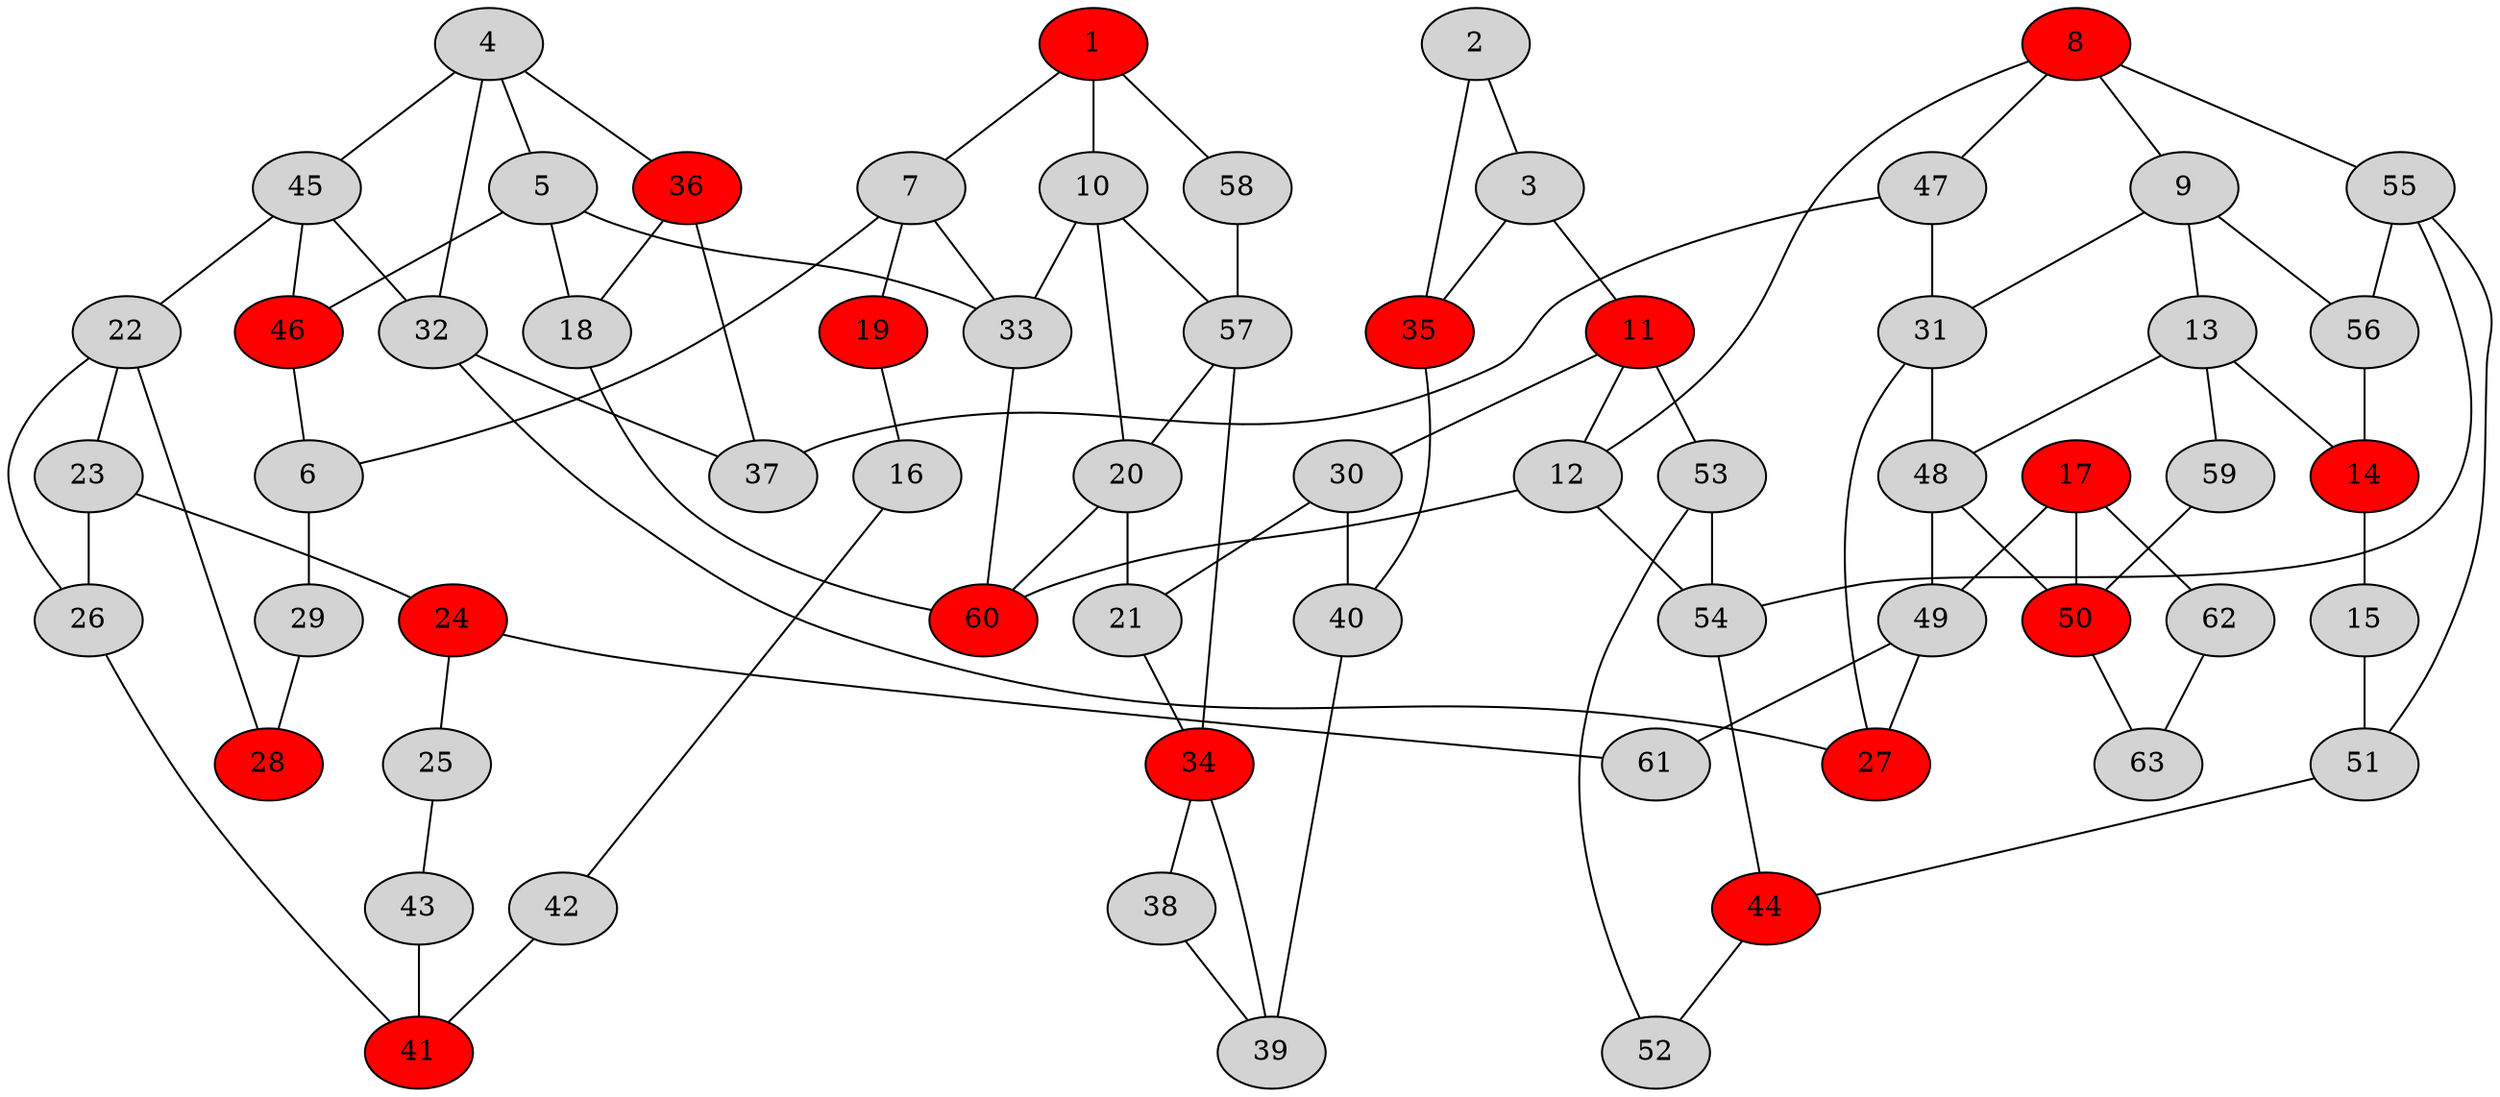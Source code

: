 graph {
	1 [fillcolor=red style=filled]
	7 [style=filled]
	10 [style=filled]
	58 [style=filled]
	2 [style=filled]
	3 [style=filled]
	35 [fillcolor=red style=filled]
	11 [fillcolor=red style=filled]
	4 [style=filled]
	45 [style=filled]
	5 [style=filled]
	32 [style=filled]
	36 [fillcolor=red style=filled]
	46 [fillcolor=red style=filled]
	33 [style=filled]
	18 [style=filled]
	6 [style=filled]
	29 [style=filled]
	19 [fillcolor=red style=filled]
	8 [fillcolor=red style=filled]
	12 [style=filled]
	9 [style=filled]
	47 [style=filled]
	55 [style=filled]
	13 [style=filled]
	31 [style=filled]
	56 [style=filled]
	57 [style=filled]
	20 [style=filled]
	53 [style=filled]
	30 [style=filled]
	54 [style=filled]
	60 [fillcolor=red style=filled]
	14 [fillcolor=red style=filled]
	48 [style=filled]
	59 [style=filled]
	15 [style=filled]
	51 [style=filled]
	16 [style=filled]
	42 [style=filled]
	17 [fillcolor=red style=filled]
	50 [fillcolor=red style=filled]
	49 [style=filled]
	62 [style=filled]
	21 [style=filled]
	34 [fillcolor=red style=filled]
	22 [style=filled]
	28 [fillcolor=red style=filled]
	23 [style=filled]
	26 [style=filled]
	24 [fillcolor=red style=filled]
	25 [style=filled]
	61 [style=filled]
	43 [style=filled]
	41 [fillcolor=red style=filled]
	27 [fillcolor=red style=filled]
	40 [style=filled]
	37 [style=filled]
	38 [style=filled]
	39 [style=filled]
	44 [fillcolor=red style=filled]
	52 [style=filled]
	63 [style=filled]
	1 -- 7
	1 -- 10
	1 -- 58
	7 -- 6
	7 -- 19
	7 -- 33
	10 -- 33
	10 -- 57
	10 -- 20
	58 -- 57
	2 -- 3
	2 -- 35
	3 -- 11
	3 -- 35
	35 -- 40
	11 -- 12
	11 -- 53
	11 -- 30
	4 -- 45
	4 -- 5
	4 -- 32
	4 -- 36
	45 -- 22
	45 -- 32
	45 -- 46
	5 -- 46
	5 -- 33
	5 -- 18
	32 -- 27
	32 -- 37
	36 -- 18
	36 -- 37
	46 -- 6
	33 -- 60
	18 -- 60
	6 -- 29
	29 -- 28
	19 -- 16
	8 -- 12
	8 -- 9
	8 -- 47
	8 -- 55
	12 -- 54
	12 -- 60
	9 -- 13
	9 -- 31
	9 -- 56
	47 -- 31
	47 -- 37
	55 -- 51
	55 -- 54
	55 -- 56
	13 -- 14
	13 -- 48
	13 -- 59
	31 -- 27
	31 -- 48
	56 -- 14
	57 -- 20
	57 -- 34
	20 -- 60
	20 -- 21
	53 -- 52
	53 -- 54
	30 -- 21
	30 -- 40
	54 -- 44
	14 -- 15
	48 -- 49
	48 -- 50
	59 -- 50
	15 -- 51
	51 -- 44
	16 -- 42
	42 -- 41
	17 -- 50
	17 -- 49
	17 -- 62
	50 -- 63
	49 -- 27
	49 -- 61
	62 -- 63
	21 -- 34
	34 -- 38
	34 -- 39
	22 -- 28
	22 -- 23
	22 -- 26
	23 -- 24
	23 -- 26
	26 -- 41
	24 -- 25
	24 -- 61
	25 -- 43
	43 -- 41
	40 -- 39
	38 -- 39
	44 -- 52
}

